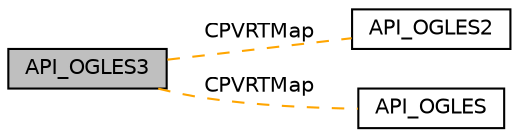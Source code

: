 digraph "API_OGLES3"
{
  edge [fontname="Helvetica",fontsize="10",labelfontname="Helvetica",labelfontsize="10"];
  node [fontname="Helvetica",fontsize="10",shape=record];
  rankdir=LR;
  Node2 [label="API_OGLES2",height=0.2,width=0.4,color="black", fillcolor="white", style="filled",URL="$group___a_p_i___o_g_l_e_s2.html",tooltip="Tools for the OpenGL ES 2.0 API. "];
  Node0 [label="API_OGLES3",height=0.2,width=0.4,color="black", fillcolor="grey75", style="filled", fontcolor="black"];
  Node1 [label="API_OGLES",height=0.2,width=0.4,color="black", fillcolor="white", style="filled",URL="$group___a_p_i___o_g_l_e_s.html",tooltip="Tools for the OpenGL ES 1.x API. "];
  Node0->Node1 [shape=plaintext, label="CPVRTMap", color="orange", dir="none", style="dashed"];
  Node0->Node2 [shape=plaintext, label="CPVRTMap", color="orange", dir="none", style="dashed"];
}
